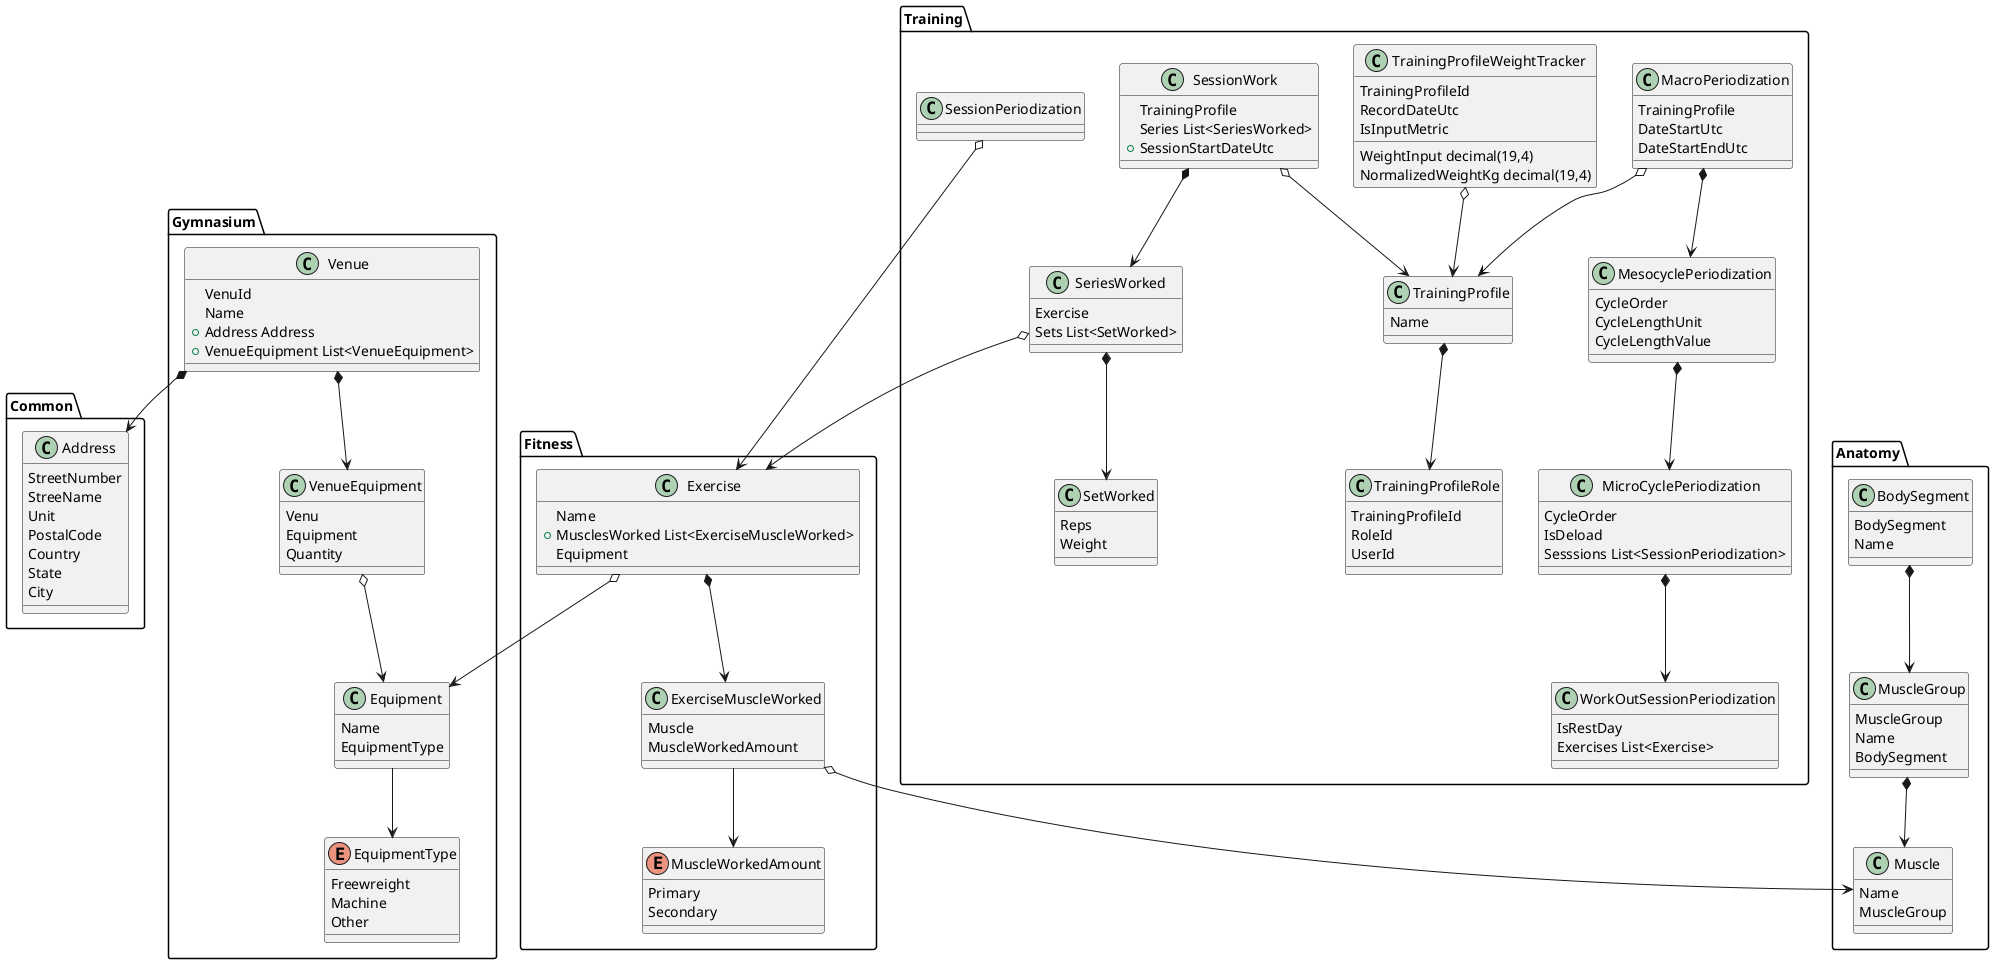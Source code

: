 @startuml

package Anatomy {
    class MuscleGroup {
        MuscleGroup
        Name
        BodySegment
    }

    class Muscle {
        Name
        MuscleGroup
    }

    class BodySegment {
        BodySegment
        Name
    }
    
    BodySegment *--> MuscleGroup
    MuscleGroup *--> Muscle
}

package Fitness {
    class Exercise {
        Name
        + MusclesWorked List<ExerciseMuscleWorked>
        Equipment
    }

    class ExerciseMuscleWorked {
        Muscle
        MuscleWorkedAmount
    }

    enum MuscleWorkedAmount {
        Primary
        Secondary
    }

    Exercise *--> ExerciseMuscleWorked
    ExerciseMuscleWorked --> MuscleWorkedAmount
    ExerciseMuscleWorked o--> Anatomy.Muscle
}

Fitness.Exercise o--> Gymnasium.Equipment

package Training {
    class TrainingProfile {
        Name
    }

    class MacroPeriodization
    {
        TrainingProfile
        DateStartUtc
        DateStartEndUtc
    }

    class MesocyclePeriodization
    {
        CycleOrder        
        CycleLengthUnit
        CycleLengthValue
    }

    class MicroCyclePeriodization
    {
        CycleOrder
        IsDeload        
        Sesssions List<SessionPeriodization>
    }

    class WorkOutSessionPeriodization
    {
        IsRestDay
        Exercises List<Exercise> 
    }

    MacroPeriodization *--> MesocyclePeriodization     
    MesocyclePeriodization *--> MicroCyclePeriodization
    MicroCyclePeriodization *--> WorkOutSessionPeriodization

    class TrainingProfileWeightTracker {
        TrainingProfileId
        RecordDateUtc
        WeightInput decimal(19,4)
        IsInputMetric
        NormalizedWeightKg decimal(19,4)
    }

    class TrainingProfileRole {
        TrainingProfileId
        RoleId
        UserId
    }

    class SessionWork {
        TrainingProfile
        Series List<SeriesWorked>
        + SessionStartDateUtc
    }

    class SeriesWorked {
        Exercise
        Sets List<SetWorked>
    }

    class SetWorked {
        Reps
        Weight
    }

    SessionPeriodization o--> Fitness.Exercise
    TrainingProfileWeightTracker o--> TrainingProfile
    MacroPeriodization o--> TrainingProfile
    TrainingProfile *--> TrainingProfileRole
    SessionWork o--> TrainingProfile
    SessionWork *--> SeriesWorked
    SeriesWorked *--> SetWorked
}

Training.SeriesWorked o--> Fitness.Exercise

package Gymnasium {
    class Venue {
        VenuId
        Name  
        + Address Address      
        + VenueEquipment List<VenueEquipment>
    }

    class VenueEquipment {
        Venu
        Equipment
        Quantity
    }

    class Equipment {
        Name
        EquipmentType
    }

    enum EquipmentType {
        Freewreight
        Machine
        Other
    }
    
    Venue *--> VenueEquipment
    VenueEquipment o--> Equipment
    Equipment --> EquipmentType
}
Venue *--> Common.Address

package Common {
    class Address {
        StreetNumber
        StreeName
        Unit
        PostalCode
        Country
        State
        City
    }
}
@enduml